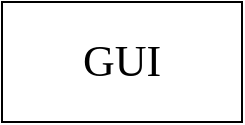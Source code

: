 <mxfile version="21.2.7" type="github">
  <diagram name="第 1 页" id="iKk2psKwiYw-uZU4sWZw">
    <mxGraphModel dx="611" dy="366" grid="1" gridSize="10" guides="1" tooltips="1" connect="1" arrows="1" fold="1" page="1" pageScale="1" pageWidth="827" pageHeight="1169" math="0" shadow="0">
      <root>
        <mxCell id="0" />
        <mxCell id="1" parent="0" />
        <mxCell id="8J6o9mxAqtTVTh7oCCAe-1" value="&lt;font style=&quot;font-size: 22px;&quot;&gt;GUI&lt;/font&gt;" style="rounded=0;whiteSpace=wrap;html=1;fontFamily=Times New Roman;" vertex="1" parent="1">
          <mxGeometry x="200" y="90" width="120" height="60" as="geometry" />
        </mxCell>
      </root>
    </mxGraphModel>
  </diagram>
</mxfile>
